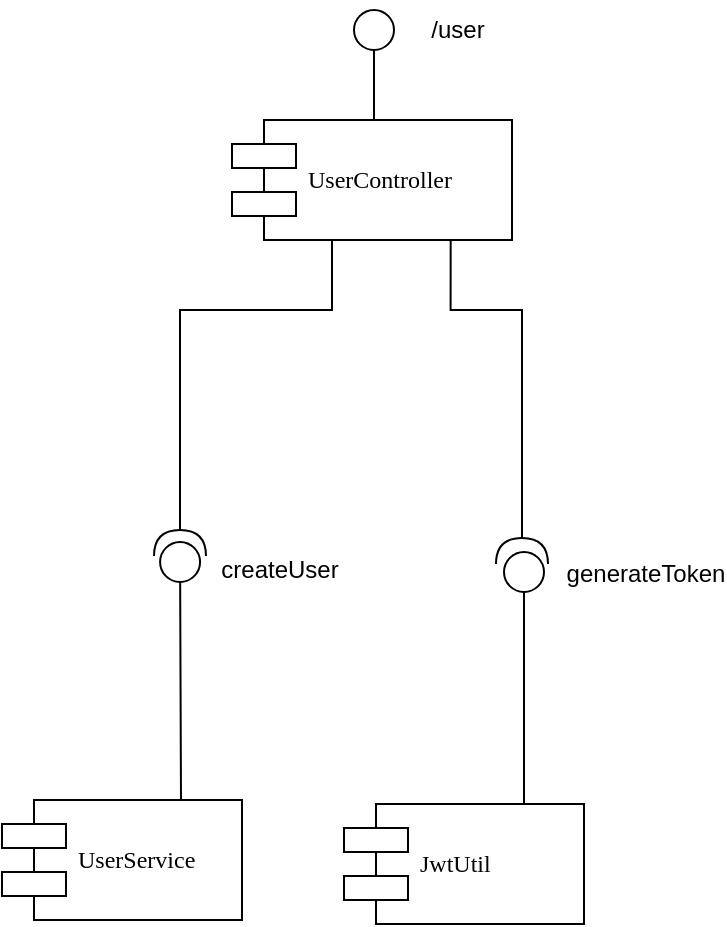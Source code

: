 <mxfile version="22.1.2" type="device">
  <diagram name="Page-1" id="5f0bae14-7c28-e335-631c-24af17079c00">
    <mxGraphModel dx="1736" dy="1118" grid="1" gridSize="10" guides="1" tooltips="1" connect="1" arrows="1" fold="1" page="1" pageScale="1" pageWidth="1100" pageHeight="850" background="none" math="0" shadow="0">
      <root>
        <mxCell id="0" />
        <mxCell id="1" parent="0" />
        <mxCell id="DhgIICfmiY38zywv67UX-20" style="edgeStyle=orthogonalEdgeStyle;rounded=0;orthogonalLoop=1;jettySize=auto;html=1;exitX=0.25;exitY=1;exitDx=0;exitDy=0;endArrow=halfCircle;endFill=0;endSize=11;" parent="1" edge="1">
          <mxGeometry relative="1" as="geometry">
            <mxPoint x="463" y="368" as="targetPoint" />
            <mxPoint x="539" y="205" as="sourcePoint" />
            <Array as="points">
              <mxPoint x="539" y="245" />
              <mxPoint x="463" y="245" />
            </Array>
          </mxGeometry>
        </mxCell>
        <mxCell id="39150e848f15840c-7" value="UserController" style="shape=component;align=left;spacingLeft=36;rounded=0;shadow=0;comic=0;labelBackgroundColor=none;strokeWidth=1;fontFamily=Verdana;fontSize=12;html=1;" parent="1" vertex="1">
          <mxGeometry x="489" y="150" width="140" height="60" as="geometry" />
        </mxCell>
        <mxCell id="39150e848f15840c-9" value="" style="ellipse;whiteSpace=wrap;html=1;rounded=0;shadow=0;comic=0;labelBackgroundColor=none;strokeWidth=1;fontFamily=Verdana;fontSize=12;align=center;" parent="1" vertex="1">
          <mxGeometry x="550" y="95" width="20" height="20" as="geometry" />
        </mxCell>
        <mxCell id="DhgIICfmiY38zywv67UX-9" style="edgeStyle=orthogonalEdgeStyle;rounded=0;orthogonalLoop=1;jettySize=auto;html=1;exitX=0.75;exitY=0;exitDx=0;exitDy=0;endArrow=circle;endFill=0;endSize=9;" parent="1" source="39150e848f15840c-10" edge="1">
          <mxGeometry relative="1" as="geometry">
            <mxPoint x="635" y="365" as="targetPoint" />
          </mxGeometry>
        </mxCell>
        <mxCell id="39150e848f15840c-10" value="JwtUtil" style="shape=component;align=left;spacingLeft=36;rounded=0;shadow=0;comic=0;labelBackgroundColor=none;strokeWidth=1;fontFamily=Verdana;fontSize=12;html=1;" parent="1" vertex="1">
          <mxGeometry x="545" y="492" width="120" height="60" as="geometry" />
        </mxCell>
        <mxCell id="39150e848f15840c-13" style="edgeStyle=elbowEdgeStyle;rounded=0;html=1;labelBackgroundColor=none;startArrow=none;startFill=0;startSize=8;endArrow=none;endFill=0;endSize=16;fontFamily=Verdana;fontSize=12;" parent="1" source="39150e848f15840c-9" target="39150e848f15840c-7" edge="1">
          <mxGeometry relative="1" as="geometry" />
        </mxCell>
        <mxCell id="DhgIICfmiY38zywv67UX-2" value="" style="edgeStyle=orthogonalEdgeStyle;rounded=0;orthogonalLoop=1;jettySize=auto;html=1;exitX=0.75;exitY=0;exitDx=0;exitDy=0;endArrow=circle;endFill=0;strokeWidth=1;endSize=9;" parent="1" edge="1">
          <mxGeometry relative="1" as="geometry">
            <mxPoint x="463" y="360" as="targetPoint" />
            <mxPoint x="493" y="490" as="sourcePoint" />
          </mxGeometry>
        </mxCell>
        <mxCell id="DhgIICfmiY38zywv67UX-1" value="UserService" style="shape=component;align=left;spacingLeft=36;rounded=0;shadow=0;comic=0;labelBackgroundColor=none;strokeWidth=1;fontFamily=Verdana;fontSize=12;html=1;" parent="1" vertex="1">
          <mxGeometry x="374" y="490" width="120" height="60" as="geometry" />
        </mxCell>
        <mxCell id="DhgIICfmiY38zywv67UX-6" value="createUser" style="text;html=1;strokeColor=none;fillColor=none;align=center;verticalAlign=middle;whiteSpace=wrap;rounded=0;" parent="1" vertex="1">
          <mxGeometry x="483" y="360" width="60" height="30" as="geometry" />
        </mxCell>
        <mxCell id="DhgIICfmiY38zywv67UX-10" value="generateToken" style="text;html=1;strokeColor=none;fillColor=none;align=center;verticalAlign=middle;whiteSpace=wrap;rounded=0;" parent="1" vertex="1">
          <mxGeometry x="666" y="362" width="60" height="30" as="geometry" />
        </mxCell>
        <mxCell id="DhgIICfmiY38zywv67UX-23" style="edgeStyle=orthogonalEdgeStyle;rounded=0;orthogonalLoop=1;jettySize=auto;html=1;endArrow=halfCircle;endFill=0;endSize=11;exitX=0.781;exitY=0.996;exitDx=0;exitDy=0;exitPerimeter=0;" parent="1" source="39150e848f15840c-7" edge="1">
          <mxGeometry relative="1" as="geometry">
            <mxPoint x="634" y="372" as="targetPoint" />
            <mxPoint x="600" y="215" as="sourcePoint" />
            <Array as="points">
              <mxPoint x="599" y="245" />
              <mxPoint x="634" y="245" />
            </Array>
          </mxGeometry>
        </mxCell>
        <mxCell id="DhgIICfmiY38zywv67UX-29" value="/user" style="text;html=1;strokeColor=none;fillColor=none;align=center;verticalAlign=middle;whiteSpace=wrap;rounded=0;" parent="1" vertex="1">
          <mxGeometry x="572" y="90" width="60" height="30" as="geometry" />
        </mxCell>
      </root>
    </mxGraphModel>
  </diagram>
</mxfile>
